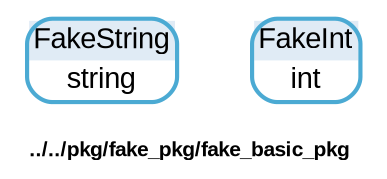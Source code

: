 digraph V {
	graph [label=< <br/><b>../../pkg/fake_pkg/fake_basic_pkg</b> >, labelloc=b, fontsize=10 fontname=Arial];
	node [fontname=Arial];
	edge [fontname=Arial];
	main_fakestring [shape=plaintext label=< <table border='2' cellborder='0' cellspacing='0' style='rounded' color='#4BAAD3'><tr><td bgcolor='#e0ebf5' align='center'>FakeString</td></tr><tr><td align='center'>string</td></tr></table> >];
	main_fakeint [shape=plaintext label=< <table border='2' cellborder='0' cellspacing='0' style='rounded' color='#4BAAD3'><tr><td bgcolor='#e0ebf5' align='center'>FakeInt</td></tr><tr><td align='center'>int</td></tr></table> >];
}
